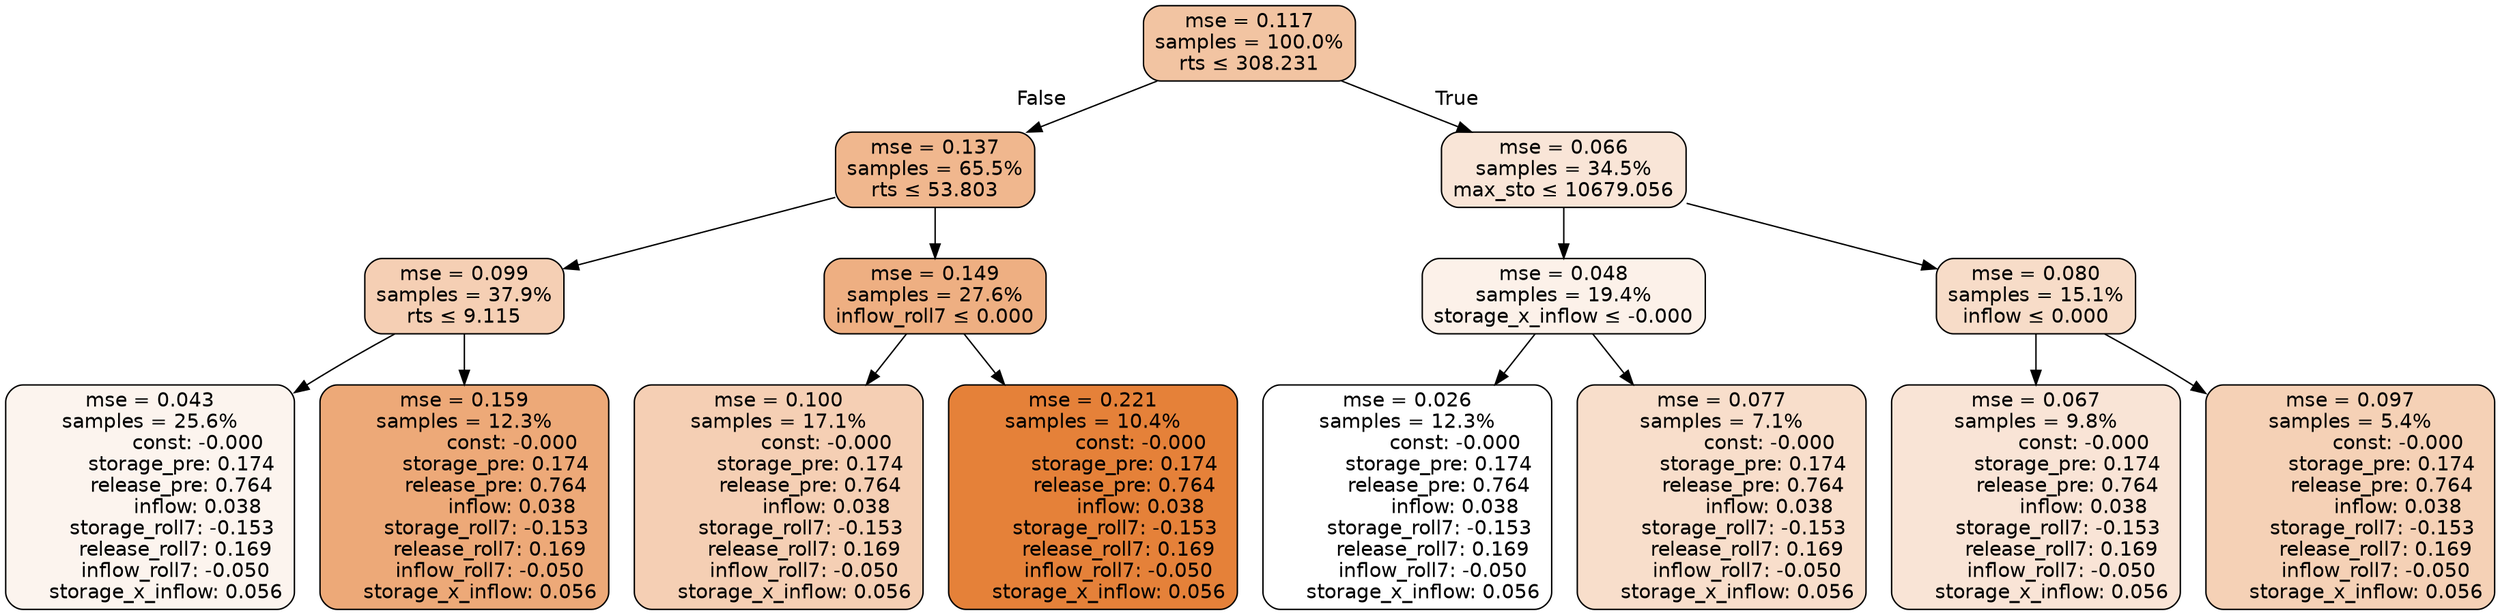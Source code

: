 digraph tree {
node [shape=rectangle, style="filled, rounded", color="black", fontname=helvetica] ;
edge [fontname=helvetica] ;
	"0" [label="mse = 0.117
samples = 100.0%
rts &le; 308.231", fillcolor="#f2c4a2"]
	"1" [label="mse = 0.137
samples = 65.5%
rts &le; 53.803", fillcolor="#f0b78e"]
	"2" [label="mse = 0.099
samples = 37.9%
rts &le; 9.115", fillcolor="#f5cfb4"]
	"3" [label="mse = 0.043
samples = 25.6%
               const: -0.000
          storage_pre: 0.174
          release_pre: 0.764
               inflow: 0.038
       storage_roll7: -0.153
        release_roll7: 0.169
        inflow_roll7: -0.050
     storage_x_inflow: 0.056", fillcolor="#fcf4ee"]
	"4" [label="mse = 0.159
samples = 12.3%
               const: -0.000
          storage_pre: 0.174
          release_pre: 0.764
               inflow: 0.038
       storage_roll7: -0.153
        release_roll7: 0.169
        inflow_roll7: -0.050
     storage_x_inflow: 0.056", fillcolor="#eda978"]
	"5" [label="mse = 0.149
samples = 27.6%
inflow_roll7 &le; 0.000", fillcolor="#eeaf82"]
	"6" [label="mse = 0.100
samples = 17.1%
               const: -0.000
          storage_pre: 0.174
          release_pre: 0.764
               inflow: 0.038
       storage_roll7: -0.153
        release_roll7: 0.169
        inflow_roll7: -0.050
     storage_x_inflow: 0.056", fillcolor="#f5cfb4"]
	"7" [label="mse = 0.221
samples = 10.4%
               const: -0.000
          storage_pre: 0.174
          release_pre: 0.764
               inflow: 0.038
       storage_roll7: -0.153
        release_roll7: 0.169
        inflow_roll7: -0.050
     storage_x_inflow: 0.056", fillcolor="#e58139"]
	"8" [label="mse = 0.066
samples = 34.5%
max_sto &le; 10679.056", fillcolor="#f9e5d7"]
	"9" [label="mse = 0.048
samples = 19.4%
storage_x_inflow &le; -0.000", fillcolor="#fcf1e9"]
	"10" [label="mse = 0.026
samples = 12.3%
               const: -0.000
          storage_pre: 0.174
          release_pre: 0.764
               inflow: 0.038
       storage_roll7: -0.153
        release_roll7: 0.169
        inflow_roll7: -0.050
     storage_x_inflow: 0.056", fillcolor="#ffffff"]
	"11" [label="mse = 0.077
samples = 7.1%
               const: -0.000
          storage_pre: 0.174
          release_pre: 0.764
               inflow: 0.038
       storage_roll7: -0.153
        release_roll7: 0.169
        inflow_roll7: -0.050
     storage_x_inflow: 0.056", fillcolor="#f8decb"]
	"12" [label="mse = 0.080
samples = 15.1%
inflow &le; 0.000", fillcolor="#f7dcc8"]
	"13" [label="mse = 0.067
samples = 9.8%
               const: -0.000
          storage_pre: 0.174
          release_pre: 0.764
               inflow: 0.038
       storage_roll7: -0.153
        release_roll7: 0.169
        inflow_roll7: -0.050
     storage_x_inflow: 0.056", fillcolor="#f9e4d6"]
	"14" [label="mse = 0.097
samples = 5.4%
               const: -0.000
          storage_pre: 0.174
          release_pre: 0.764
               inflow: 0.038
       storage_roll7: -0.153
        release_roll7: 0.169
        inflow_roll7: -0.050
     storage_x_inflow: 0.056", fillcolor="#f5d1b6"]

	"0" -> "1" [labeldistance=2.5, labelangle=45, headlabel="False"]
	"1" -> "2"
	"2" -> "3"
	"2" -> "4"
	"1" -> "5"
	"5" -> "6"
	"5" -> "7"
	"0" -> "8" [labeldistance=2.5, labelangle=-45, headlabel="True"]
	"8" -> "9"
	"9" -> "10"
	"9" -> "11"
	"8" -> "12"
	"12" -> "13"
	"12" -> "14"
}